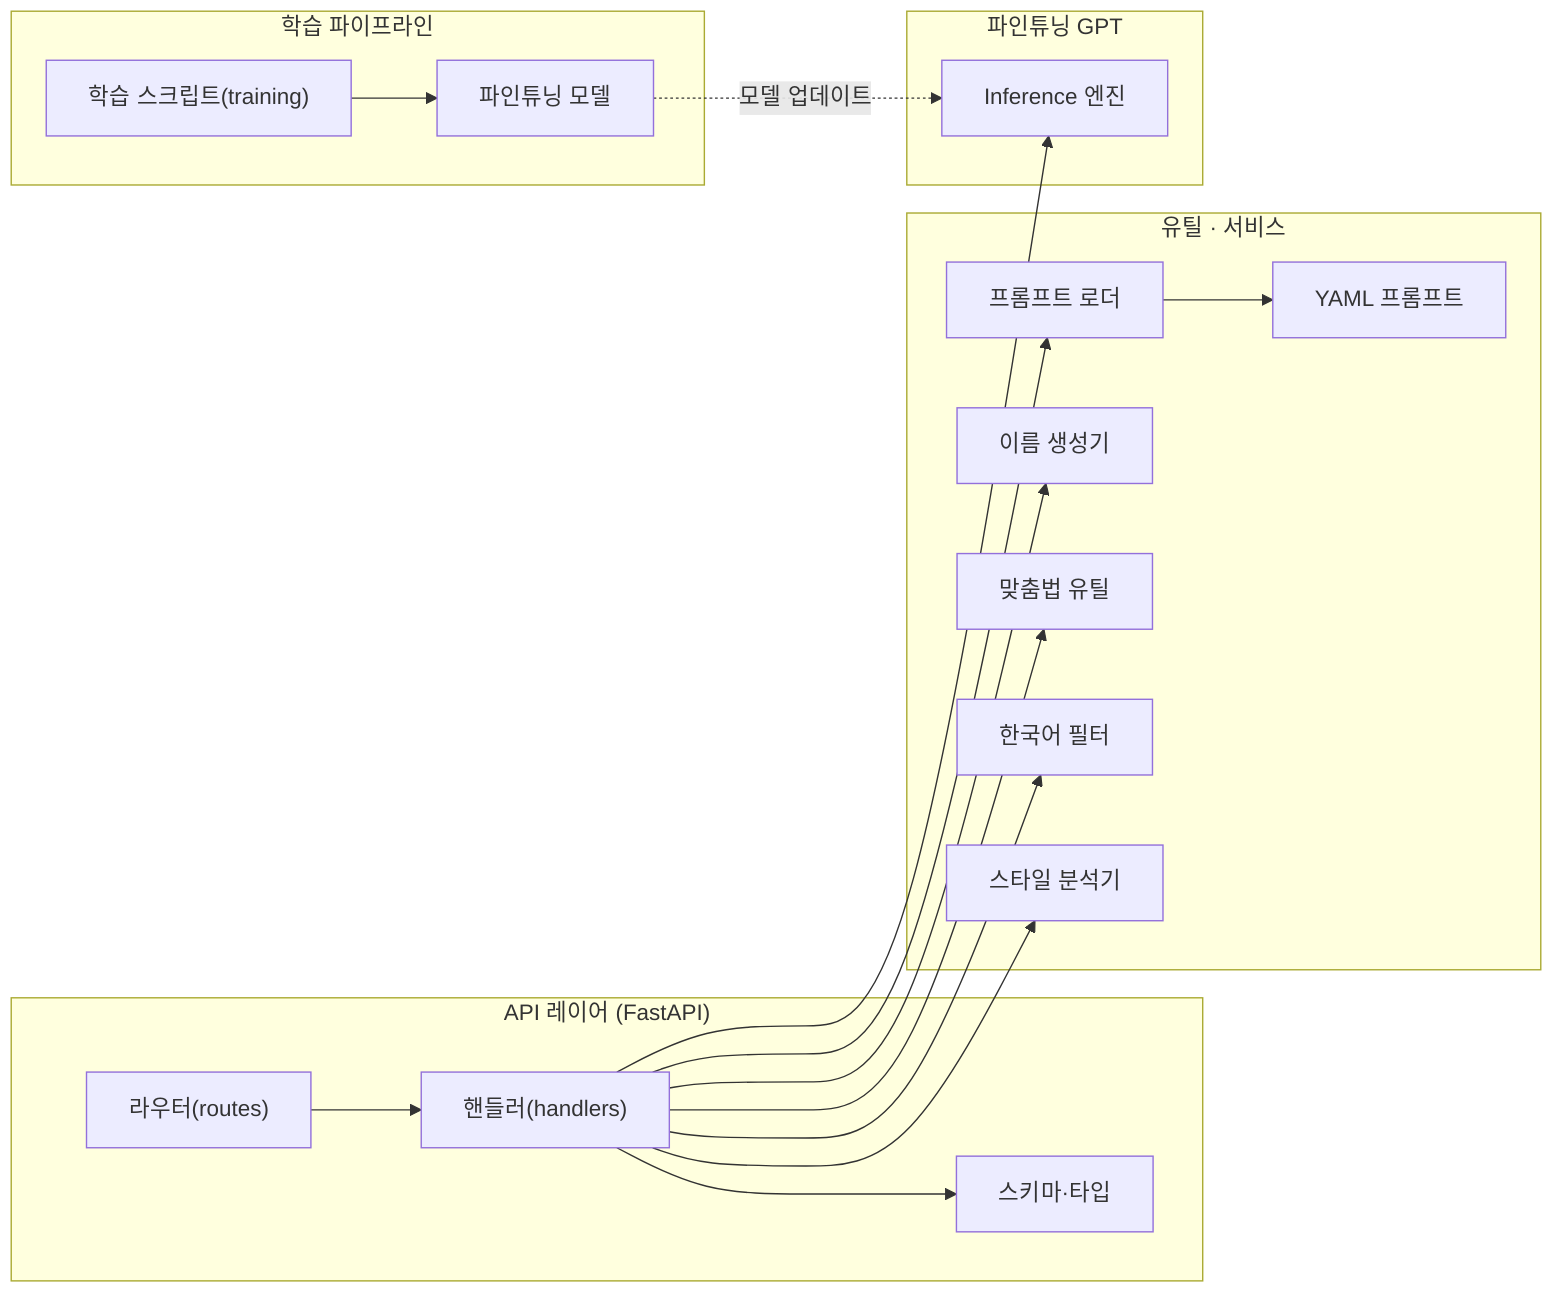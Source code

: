 %% Loop_AI 백엔드(src) 아키텍처 - 가로형
%% Mermaid ver.
graph LR;

subgraph "API 레이어 (FastAPI)"
    direction LR
    Routes["라우터(routes)"] --> Handlers["핸들러(handlers)"] --> Schemas["스키마·타입"]
end

subgraph "유틸 · 서비스"
    direction LR
    PromptLoader["프롬프트 로더"] --> Prompts["YAML 프롬프트"]
    NameGen["이름 생성기"]
    SpellcheckUtil["맞춤법 유틸"]
    KoreanFilter["한국어 필터"]
    StyleAnalyzer["스타일 분석기"]
end

Handlers --> PromptLoader
Handlers --> NameGen
Handlers --> SpellcheckUtil
Handlers --> KoreanFilter
Handlers --> StyleAnalyzer

subgraph "파인튜닝 GPT"
    direction LR
    Inference["Inference 엔진"]
end

Handlers --> Inference

subgraph "학습 파이프라인"
    direction LR
    TrainingScripts["학습 스크립트(training)"] --> Models["파인튜닝 모델"] -.->|"모델 업데이트"| Inference
end